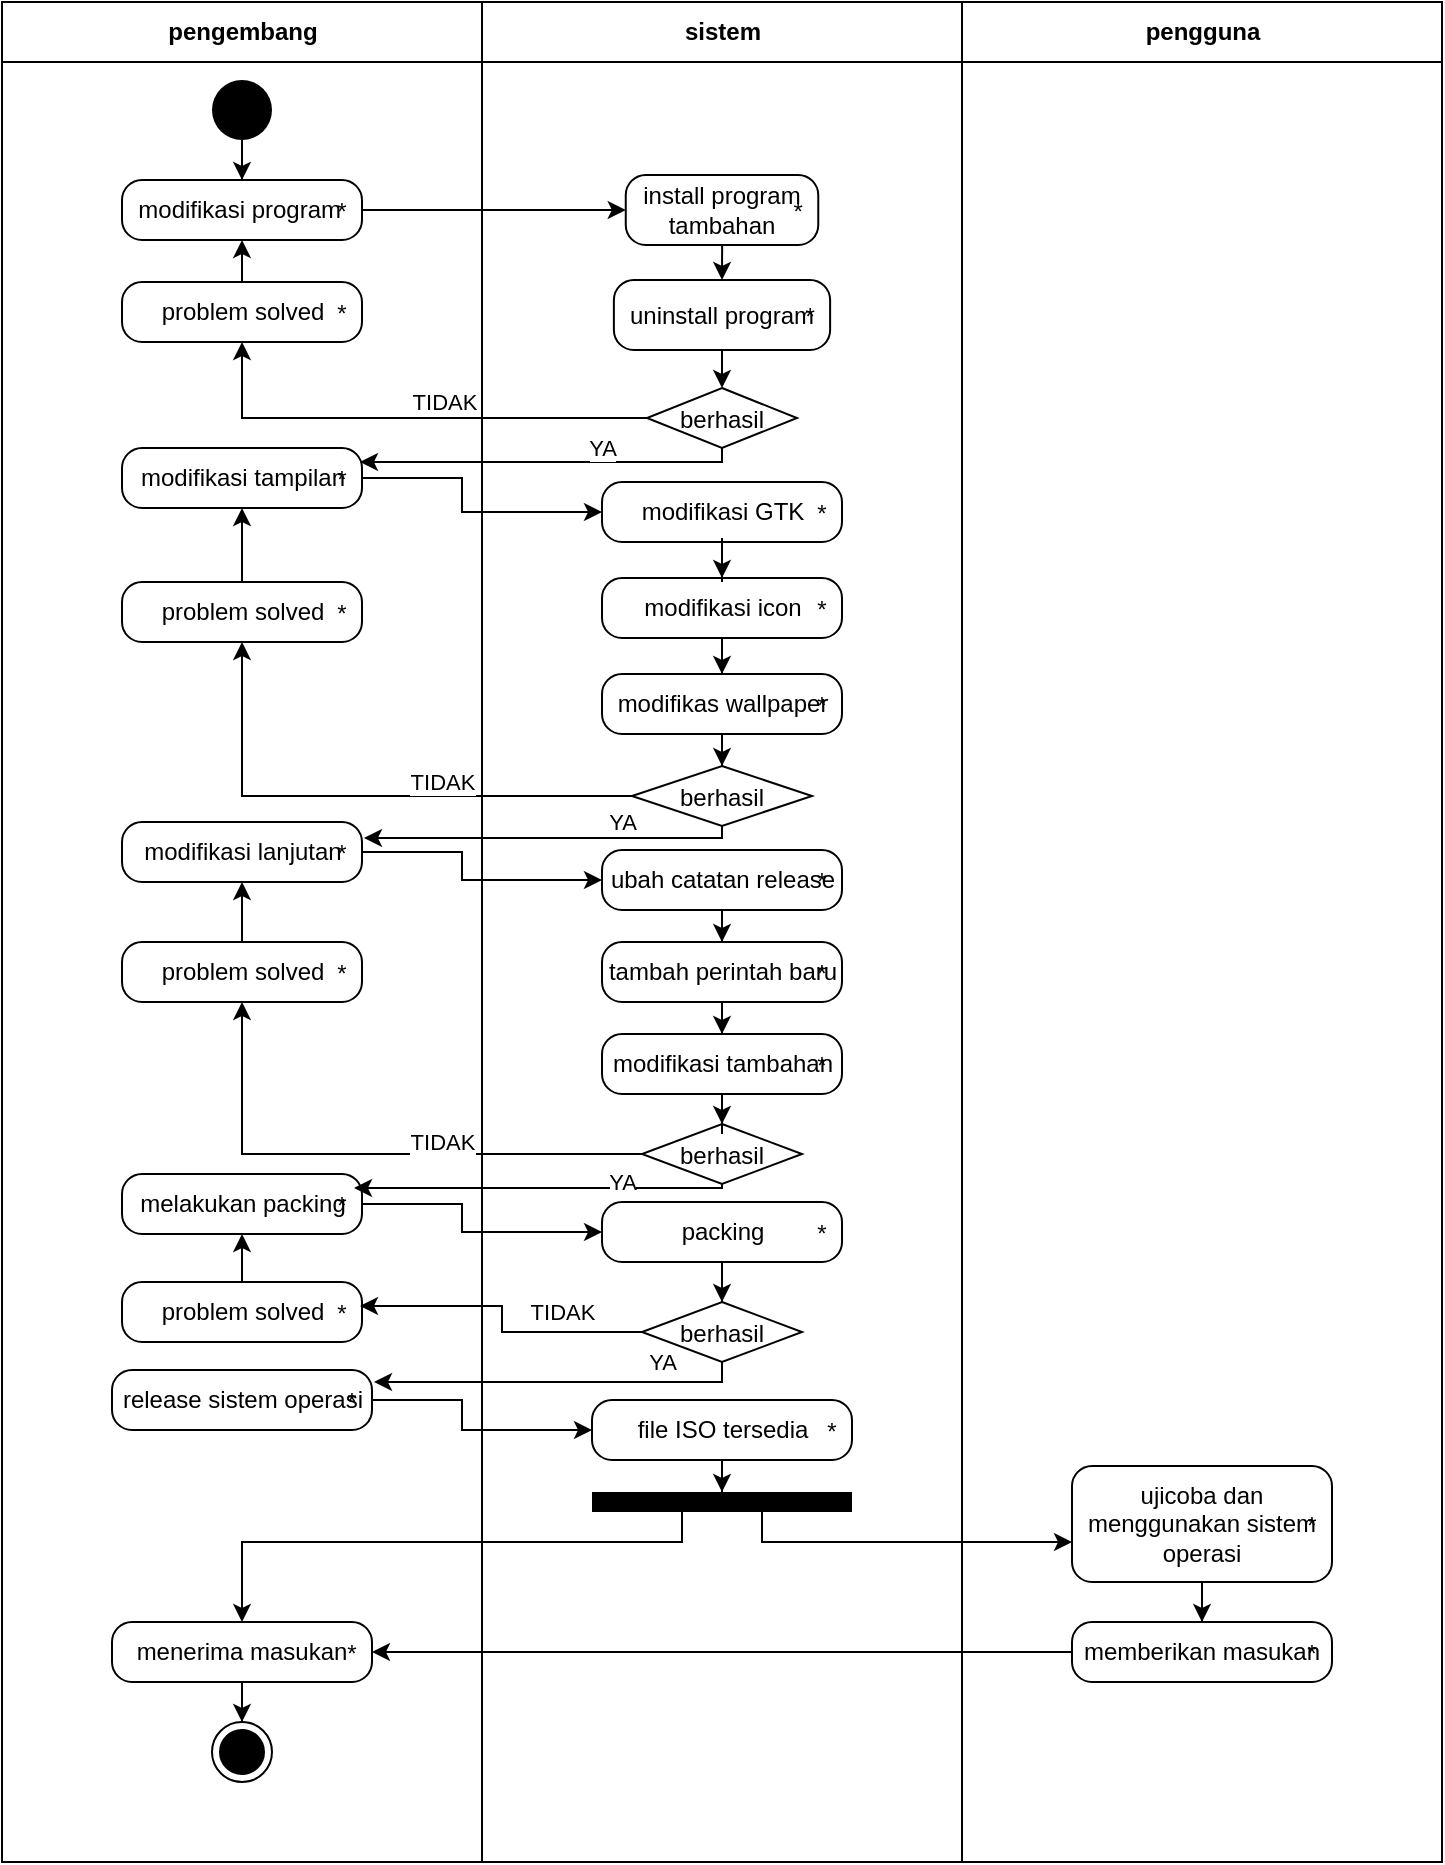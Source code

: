 <mxfile version="20.0.4" type="device"><diagram id="G7TMDS5dffAlyuT8Nf38" name="Page-1"><mxGraphModel dx="868" dy="454" grid="1" gridSize="10" guides="1" tooltips="1" connect="1" arrows="1" fold="1" page="1" pageScale="1" pageWidth="850" pageHeight="1100" math="0" shadow="0"><root><mxCell id="0"/><mxCell id="1" parent="0"/><mxCell id="K-frkIFSCqid_nL3AQE6-1" value="pengembang" style="swimlane;fontStyle=1;align=center;horizontal=1;startSize=30;collapsible=0;html=1;" parent="1" vertex="1"><mxGeometry x="40" y="40" width="240" height="930" as="geometry"/></mxCell><mxCell id="K-frkIFSCqid_nL3AQE6-9" value="" style="edgeStyle=orthogonalEdgeStyle;rounded=0;orthogonalLoop=1;jettySize=auto;html=1;" parent="K-frkIFSCqid_nL3AQE6-1" source="K-frkIFSCqid_nL3AQE6-6" target="K-frkIFSCqid_nL3AQE6-7" edge="1"><mxGeometry relative="1" as="geometry"/></mxCell><mxCell id="K-frkIFSCqid_nL3AQE6-6" value="" style="ellipse;fillColor=#000000;strokeColor=none;" parent="K-frkIFSCqid_nL3AQE6-1" vertex="1"><mxGeometry x="105" y="39" width="30" height="30" as="geometry"/></mxCell><mxCell id="K-frkIFSCqid_nL3AQE6-7" value="modifikasi program&amp;nbsp;" style="html=1;dashed=0;rounded=1;absoluteArcSize=1;arcSize=20;verticalAlign=middle;align=center;" parent="K-frkIFSCqid_nL3AQE6-1" vertex="1"><mxGeometry x="60" y="89" width="120" height="30" as="geometry"/></mxCell><mxCell id="K-frkIFSCqid_nL3AQE6-8" value="*" style="text;resizeWidth=0;resizeHeight=0;points=[];part=1;verticalAlign=middle;align=center;" parent="K-frkIFSCqid_nL3AQE6-7" vertex="1"><mxGeometry x="1" y="0.5" width="20" height="20" relative="1" as="geometry"><mxPoint x="-20" y="-10" as="offset"/></mxGeometry></mxCell><mxCell id="K-frkIFSCqid_nL3AQE6-26" value="" style="edgeStyle=orthogonalEdgeStyle;rounded=0;orthogonalLoop=1;jettySize=auto;html=1;" parent="K-frkIFSCqid_nL3AQE6-1" source="K-frkIFSCqid_nL3AQE6-23" target="K-frkIFSCqid_nL3AQE6-7" edge="1"><mxGeometry relative="1" as="geometry"/></mxCell><mxCell id="K-frkIFSCqid_nL3AQE6-23" value="problem solved" style="html=1;dashed=0;rounded=1;absoluteArcSize=1;arcSize=20;verticalAlign=middle;align=center;" parent="K-frkIFSCqid_nL3AQE6-1" vertex="1"><mxGeometry x="60" y="140" width="120" height="30" as="geometry"/></mxCell><mxCell id="K-frkIFSCqid_nL3AQE6-24" value="*" style="text;resizeWidth=0;resizeHeight=0;points=[];part=1;verticalAlign=middle;align=center;" parent="K-frkIFSCqid_nL3AQE6-23" vertex="1"><mxGeometry x="1" y="0.5" width="20" height="20" relative="1" as="geometry"><mxPoint x="-20" y="-10" as="offset"/></mxGeometry></mxCell><mxCell id="K-frkIFSCqid_nL3AQE6-27" value="modifikasi tampilan" style="html=1;dashed=0;rounded=1;absoluteArcSize=1;arcSize=20;verticalAlign=middle;align=center;" parent="K-frkIFSCqid_nL3AQE6-1" vertex="1"><mxGeometry x="60" y="223" width="120" height="30" as="geometry"/></mxCell><mxCell id="K-frkIFSCqid_nL3AQE6-28" value="*" style="text;resizeWidth=0;resizeHeight=0;points=[];part=1;verticalAlign=middle;align=center;" parent="K-frkIFSCqid_nL3AQE6-27" vertex="1"><mxGeometry x="1" y="0.5" width="20" height="20" relative="1" as="geometry"><mxPoint x="-20" y="-10" as="offset"/></mxGeometry></mxCell><mxCell id="K-frkIFSCqid_nL3AQE6-45" value="" style="edgeStyle=orthogonalEdgeStyle;rounded=0;orthogonalLoop=1;jettySize=auto;html=1;" parent="K-frkIFSCqid_nL3AQE6-1" source="K-frkIFSCqid_nL3AQE6-42" target="K-frkIFSCqid_nL3AQE6-27" edge="1"><mxGeometry relative="1" as="geometry"/></mxCell><mxCell id="K-frkIFSCqid_nL3AQE6-42" value="problem solved" style="html=1;dashed=0;rounded=1;absoluteArcSize=1;arcSize=20;verticalAlign=middle;align=center;" parent="K-frkIFSCqid_nL3AQE6-1" vertex="1"><mxGeometry x="60" y="290" width="120" height="30" as="geometry"/></mxCell><mxCell id="K-frkIFSCqid_nL3AQE6-43" value="*" style="text;resizeWidth=0;resizeHeight=0;points=[];part=1;verticalAlign=middle;align=center;" parent="K-frkIFSCqid_nL3AQE6-42" vertex="1"><mxGeometry x="1" y="0.5" width="20" height="20" relative="1" as="geometry"><mxPoint x="-20" y="-10" as="offset"/></mxGeometry></mxCell><mxCell id="K-frkIFSCqid_nL3AQE6-46" value="modifikasi lanjutan" style="html=1;dashed=0;rounded=1;absoluteArcSize=1;arcSize=20;verticalAlign=middle;align=center;" parent="K-frkIFSCqid_nL3AQE6-1" vertex="1"><mxGeometry x="60" y="410" width="120" height="30" as="geometry"/></mxCell><mxCell id="K-frkIFSCqid_nL3AQE6-47" value="*" style="text;resizeWidth=0;resizeHeight=0;points=[];part=1;verticalAlign=middle;align=center;" parent="K-frkIFSCqid_nL3AQE6-46" vertex="1"><mxGeometry x="1" y="0.5" width="20" height="20" relative="1" as="geometry"><mxPoint x="-20" y="-10" as="offset"/></mxGeometry></mxCell><mxCell id="K-frkIFSCqid_nL3AQE6-66" value="" style="edgeStyle=orthogonalEdgeStyle;rounded=0;orthogonalLoop=1;jettySize=auto;html=1;" parent="K-frkIFSCqid_nL3AQE6-1" source="K-frkIFSCqid_nL3AQE6-60" target="K-frkIFSCqid_nL3AQE6-46" edge="1"><mxGeometry relative="1" as="geometry"/></mxCell><mxCell id="K-frkIFSCqid_nL3AQE6-60" value="problem solved" style="html=1;dashed=0;rounded=1;absoluteArcSize=1;arcSize=20;verticalAlign=middle;align=center;" parent="K-frkIFSCqid_nL3AQE6-1" vertex="1"><mxGeometry x="60" y="470" width="120" height="30" as="geometry"/></mxCell><mxCell id="K-frkIFSCqid_nL3AQE6-61" value="*" style="text;resizeWidth=0;resizeHeight=0;points=[];part=1;verticalAlign=middle;align=center;" parent="K-frkIFSCqid_nL3AQE6-60" vertex="1"><mxGeometry x="1" y="0.5" width="20" height="20" relative="1" as="geometry"><mxPoint x="-20" y="-10" as="offset"/></mxGeometry></mxCell><mxCell id="K-frkIFSCqid_nL3AQE6-74" value="problem solved" style="html=1;dashed=0;rounded=1;absoluteArcSize=1;arcSize=20;verticalAlign=middle;align=center;" parent="K-frkIFSCqid_nL3AQE6-1" vertex="1"><mxGeometry x="60" y="640" width="120" height="30" as="geometry"/></mxCell><mxCell id="K-frkIFSCqid_nL3AQE6-75" value="*" style="text;resizeWidth=0;resizeHeight=0;points=[];part=1;verticalAlign=middle;align=center;" parent="K-frkIFSCqid_nL3AQE6-74" vertex="1"><mxGeometry x="1" y="0.5" width="20" height="20" relative="1" as="geometry"><mxPoint x="-20" y="-10" as="offset"/></mxGeometry></mxCell><mxCell id="K-frkIFSCqid_nL3AQE6-85" value="release sistem operasi" style="html=1;dashed=0;rounded=1;absoluteArcSize=1;arcSize=20;verticalAlign=middle;align=center;" parent="K-frkIFSCqid_nL3AQE6-1" vertex="1"><mxGeometry x="55" y="684" width="130" height="30" as="geometry"/></mxCell><mxCell id="K-frkIFSCqid_nL3AQE6-86" value="*" style="text;resizeWidth=0;resizeHeight=0;points=[];part=1;verticalAlign=middle;align=center;" parent="K-frkIFSCqid_nL3AQE6-85" vertex="1"><mxGeometry x="1" y="0.5" width="20" height="20" relative="1" as="geometry"><mxPoint x="-20" y="-10" as="offset"/></mxGeometry></mxCell><mxCell id="K-frkIFSCqid_nL3AQE6-111" value="" style="edgeStyle=orthogonalEdgeStyle;rounded=0;orthogonalLoop=1;jettySize=auto;html=1;" parent="K-frkIFSCqid_nL3AQE6-1" source="K-frkIFSCqid_nL3AQE6-105" target="K-frkIFSCqid_nL3AQE6-110" edge="1"><mxGeometry relative="1" as="geometry"/></mxCell><mxCell id="K-frkIFSCqid_nL3AQE6-105" value="menerima masukan" style="html=1;dashed=0;rounded=1;absoluteArcSize=1;arcSize=20;verticalAlign=middle;align=center;whiteSpace=wrap;" parent="K-frkIFSCqid_nL3AQE6-1" vertex="1"><mxGeometry x="55" y="810" width="130" height="30" as="geometry"/></mxCell><mxCell id="K-frkIFSCqid_nL3AQE6-106" value="*" style="text;resizeWidth=0;resizeHeight=0;points=[];part=1;verticalAlign=middle;align=center;" parent="K-frkIFSCqid_nL3AQE6-105" vertex="1"><mxGeometry x="1" y="0.5" width="20" height="20" relative="1" as="geometry"><mxPoint x="-20" y="-10" as="offset"/></mxGeometry></mxCell><mxCell id="K-frkIFSCqid_nL3AQE6-110" value="" style="ellipse;html=1;shape=endState;fillColor=#000000;strokeColor=#000000;glass=0;sketch=0;" parent="K-frkIFSCqid_nL3AQE6-1" vertex="1"><mxGeometry x="105" y="860" width="30" height="30" as="geometry"/></mxCell><mxCell id="K-frkIFSCqid_nL3AQE6-4" value="sistem" style="swimlane;fontStyle=1;align=center;horizontal=1;startSize=30;collapsible=0;html=1;" parent="1" vertex="1"><mxGeometry x="280" y="40" width="240" height="930" as="geometry"/></mxCell><mxCell id="K-frkIFSCqid_nL3AQE6-19" value="" style="edgeStyle=orthogonalEdgeStyle;rounded=0;orthogonalLoop=1;jettySize=auto;html=1;" parent="K-frkIFSCqid_nL3AQE6-4" edge="1"><mxGeometry relative="1" as="geometry"><mxPoint x="120.1" y="111.5" as="sourcePoint"/><mxPoint x="120" y="139" as="targetPoint"/></mxGeometry></mxCell><mxCell id="K-frkIFSCqid_nL3AQE6-14" value="install program tambahan" style="html=1;dashed=0;rounded=1;absoluteArcSize=1;arcSize=20;verticalAlign=middle;align=center;sketch=0;glass=0;gradientColor=none;whiteSpace=wrap;" parent="K-frkIFSCqid_nL3AQE6-4" vertex="1"><mxGeometry x="71.88" y="86.5" width="96.25" height="35" as="geometry"/></mxCell><mxCell id="K-frkIFSCqid_nL3AQE6-15" value="*" style="text;resizeWidth=0;resizeHeight=0;points=[];part=1;verticalAlign=middle;align=center;" parent="K-frkIFSCqid_nL3AQE6-14" vertex="1"><mxGeometry x="1" y="0.5" width="20" height="20" relative="1" as="geometry"><mxPoint x="-20" y="-10" as="offset"/></mxGeometry></mxCell><mxCell id="K-frkIFSCqid_nL3AQE6-22" value="" style="edgeStyle=orthogonalEdgeStyle;rounded=0;orthogonalLoop=1;jettySize=auto;html=1;" parent="K-frkIFSCqid_nL3AQE6-4" edge="1"><mxGeometry relative="1" as="geometry"><mxPoint x="120" y="174" as="sourcePoint"/><mxPoint x="120" y="193" as="targetPoint"/></mxGeometry></mxCell><mxCell id="K-frkIFSCqid_nL3AQE6-17" value="uninstall program" style="html=1;dashed=0;rounded=1;absoluteArcSize=1;arcSize=20;verticalAlign=middle;align=center;sketch=0;glass=0;gradientColor=none;whiteSpace=wrap;" parent="K-frkIFSCqid_nL3AQE6-4" vertex="1"><mxGeometry x="65.94" y="139" width="108.12" height="35" as="geometry"/></mxCell><mxCell id="K-frkIFSCqid_nL3AQE6-18" value="*" style="text;resizeWidth=0;resizeHeight=0;points=[];part=1;verticalAlign=middle;align=center;" parent="K-frkIFSCqid_nL3AQE6-17" vertex="1"><mxGeometry x="1" y="0.5" width="20" height="20" relative="1" as="geometry"><mxPoint x="-20" y="-10" as="offset"/></mxGeometry></mxCell><mxCell id="K-frkIFSCqid_nL3AQE6-20" value="berhasil" style="rhombus;glass=0;sketch=0;gradientColor=none;" parent="K-frkIFSCqid_nL3AQE6-4" vertex="1"><mxGeometry x="82.5" y="193" width="75" height="30" as="geometry"/></mxCell><mxCell id="K-frkIFSCqid_nL3AQE6-39" value="" style="edgeStyle=orthogonalEdgeStyle;rounded=0;orthogonalLoop=1;jettySize=auto;html=1;" parent="K-frkIFSCqid_nL3AQE6-4" source="K-frkIFSCqid_nL3AQE6-34" target="K-frkIFSCqid_nL3AQE6-37" edge="1"><mxGeometry relative="1" as="geometry"/></mxCell><mxCell id="K-frkIFSCqid_nL3AQE6-41" value="" style="edgeStyle=orthogonalEdgeStyle;rounded=0;orthogonalLoop=1;jettySize=auto;html=1;" parent="K-frkIFSCqid_nL3AQE6-4" source="K-frkIFSCqid_nL3AQE6-37" target="K-frkIFSCqid_nL3AQE6-40" edge="1"><mxGeometry relative="1" as="geometry"/></mxCell><mxCell id="K-frkIFSCqid_nL3AQE6-37" value="modifikas wallpaper" style="html=1;dashed=0;rounded=1;absoluteArcSize=1;arcSize=20;verticalAlign=middle;align=center;" parent="K-frkIFSCqid_nL3AQE6-4" vertex="1"><mxGeometry x="60" y="336" width="120" height="30" as="geometry"/></mxCell><mxCell id="K-frkIFSCqid_nL3AQE6-38" value="*" style="text;resizeWidth=0;resizeHeight=0;points=[];part=1;verticalAlign=middle;align=center;" parent="K-frkIFSCqid_nL3AQE6-37" vertex="1"><mxGeometry x="1" y="0.5" width="20" height="20" relative="1" as="geometry"><mxPoint x="-20" y="-10" as="offset"/></mxGeometry></mxCell><mxCell id="K-frkIFSCqid_nL3AQE6-34" value="modifikasi icon" style="html=1;dashed=0;rounded=1;absoluteArcSize=1;arcSize=20;verticalAlign=middle;align=center;" parent="K-frkIFSCqid_nL3AQE6-4" vertex="1"><mxGeometry x="60" y="288" width="120" height="30" as="geometry"/></mxCell><mxCell id="K-frkIFSCqid_nL3AQE6-35" value="*" style="text;resizeWidth=0;resizeHeight=0;points=[];part=1;verticalAlign=middle;align=center;" parent="K-frkIFSCqid_nL3AQE6-34" vertex="1"><mxGeometry x="1" y="0.5" width="20" height="20" relative="1" as="geometry"><mxPoint x="-20" y="-10" as="offset"/></mxGeometry></mxCell><mxCell id="K-frkIFSCqid_nL3AQE6-31" value="modifikasi GTK" style="html=1;dashed=0;rounded=1;absoluteArcSize=1;arcSize=20;verticalAlign=middle;align=center;" parent="K-frkIFSCqid_nL3AQE6-4" vertex="1"><mxGeometry x="60" y="240" width="120" height="30" as="geometry"/></mxCell><mxCell id="K-frkIFSCqid_nL3AQE6-32" value="*" style="text;resizeWidth=0;resizeHeight=0;points=[];part=1;verticalAlign=middle;align=center;" parent="K-frkIFSCqid_nL3AQE6-31" vertex="1"><mxGeometry x="1" y="0.5" width="20" height="20" relative="1" as="geometry"><mxPoint x="-20" y="-10" as="offset"/></mxGeometry></mxCell><mxCell id="K-frkIFSCqid_nL3AQE6-36" value="" style="edgeStyle=orthogonalEdgeStyle;rounded=0;orthogonalLoop=1;jettySize=auto;html=1;" parent="K-frkIFSCqid_nL3AQE6-4" source="K-frkIFSCqid_nL3AQE6-31" target="K-frkIFSCqid_nL3AQE6-34" edge="1"><mxGeometry relative="1" as="geometry"/></mxCell><mxCell id="K-frkIFSCqid_nL3AQE6-40" value="berhasil" style="rhombus;glass=0;sketch=0;gradientColor=none;" parent="K-frkIFSCqid_nL3AQE6-4" vertex="1"><mxGeometry x="75" y="382" width="90" height="30" as="geometry"/></mxCell><mxCell id="K-frkIFSCqid_nL3AQE6-62" value="berhasil" style="rhombus;glass=0;sketch=0;gradientColor=none;" parent="K-frkIFSCqid_nL3AQE6-4" vertex="1"><mxGeometry x="80" y="561" width="80" height="30" as="geometry"/></mxCell><mxCell id="K-frkIFSCqid_nL3AQE6-79" value="" style="edgeStyle=orthogonalEdgeStyle;rounded=0;orthogonalLoop=1;jettySize=auto;html=1;entryX=0.5;entryY=0;entryDx=0;entryDy=0;" parent="K-frkIFSCqid_nL3AQE6-4" source="K-frkIFSCqid_nL3AQE6-71" target="K-frkIFSCqid_nL3AQE6-77" edge="1"><mxGeometry relative="1" as="geometry"/></mxCell><mxCell id="K-frkIFSCqid_nL3AQE6-71" value="packing" style="html=1;dashed=0;rounded=1;absoluteArcSize=1;arcSize=20;verticalAlign=middle;align=center;" parent="K-frkIFSCqid_nL3AQE6-4" vertex="1"><mxGeometry x="60.01" y="600" width="120" height="30" as="geometry"/></mxCell><mxCell id="K-frkIFSCqid_nL3AQE6-72" value="*" style="text;resizeWidth=0;resizeHeight=0;points=[];part=1;verticalAlign=middle;align=center;" parent="K-frkIFSCqid_nL3AQE6-71" vertex="1"><mxGeometry x="1" y="0.5" width="20" height="20" relative="1" as="geometry"><mxPoint x="-20" y="-10" as="offset"/></mxGeometry></mxCell><mxCell id="K-frkIFSCqid_nL3AQE6-77" value="berhasil" style="rhombus;glass=0;sketch=0;gradientColor=none;" parent="K-frkIFSCqid_nL3AQE6-4" vertex="1"><mxGeometry x="80" y="650" width="80" height="30" as="geometry"/></mxCell><mxCell id="K-frkIFSCqid_nL3AQE6-93" style="edgeStyle=orthogonalEdgeStyle;rounded=0;orthogonalLoop=1;jettySize=auto;html=1;" parent="K-frkIFSCqid_nL3AQE6-4" source="K-frkIFSCqid_nL3AQE6-88" target="K-frkIFSCqid_nL3AQE6-91" edge="1"><mxGeometry relative="1" as="geometry"/></mxCell><mxCell id="K-frkIFSCqid_nL3AQE6-88" value="file ISO tersedia" style="html=1;dashed=0;rounded=1;absoluteArcSize=1;arcSize=20;verticalAlign=middle;align=center;" parent="K-frkIFSCqid_nL3AQE6-4" vertex="1"><mxGeometry x="55" y="699" width="130" height="30" as="geometry"/></mxCell><mxCell id="K-frkIFSCqid_nL3AQE6-89" value="*" style="text;resizeWidth=0;resizeHeight=0;points=[];part=1;verticalAlign=middle;align=center;" parent="K-frkIFSCqid_nL3AQE6-88" vertex="1"><mxGeometry x="1" y="0.5" width="20" height="20" relative="1" as="geometry"><mxPoint x="-20" y="-10" as="offset"/></mxGeometry></mxCell><mxCell id="K-frkIFSCqid_nL3AQE6-91" value="" style="fontStyle=0;labelPosition=right;verticalLabelPosition=middle;align=left;verticalAlign=middle;spacingLeft=2;html=1;points=[[0,0.5],[1,0.5]];fillColor=#000000;strokeColor=none;glass=0;sketch=0;" parent="K-frkIFSCqid_nL3AQE6-4" vertex="1"><mxGeometry x="55" y="745" width="130" height="10" as="geometry"/></mxCell><mxCell id="K-frkIFSCqid_nL3AQE6-5" value="pengguna" style="swimlane;fontStyle=1;align=center;horizontal=1;startSize=30;collapsible=0;html=1;" parent="1" vertex="1"><mxGeometry x="520" y="40" width="240" height="930" as="geometry"/></mxCell><mxCell id="K-frkIFSCqid_nL3AQE6-104" value="" style="edgeStyle=orthogonalEdgeStyle;rounded=0;orthogonalLoop=1;jettySize=auto;html=1;" parent="K-frkIFSCqid_nL3AQE6-5" source="K-frkIFSCqid_nL3AQE6-94" target="K-frkIFSCqid_nL3AQE6-102" edge="1"><mxGeometry relative="1" as="geometry"/></mxCell><mxCell id="K-frkIFSCqid_nL3AQE6-94" value="ujicoba dan menggunakan sistem operasi" style="html=1;dashed=0;rounded=1;absoluteArcSize=1;arcSize=20;verticalAlign=middle;align=center;whiteSpace=wrap;" parent="K-frkIFSCqid_nL3AQE6-5" vertex="1"><mxGeometry x="55" y="732" width="130" height="58" as="geometry"/></mxCell><mxCell id="K-frkIFSCqid_nL3AQE6-95" value="*" style="text;resizeWidth=0;resizeHeight=0;points=[];part=1;verticalAlign=middle;align=center;" parent="K-frkIFSCqid_nL3AQE6-94" vertex="1"><mxGeometry x="1" y="0.5" width="20" height="20" relative="1" as="geometry"><mxPoint x="-20" y="-10" as="offset"/></mxGeometry></mxCell><mxCell id="K-frkIFSCqid_nL3AQE6-102" value="memberikan masukan" style="html=1;dashed=0;rounded=1;absoluteArcSize=1;arcSize=20;verticalAlign=middle;align=center;whiteSpace=wrap;" parent="K-frkIFSCqid_nL3AQE6-5" vertex="1"><mxGeometry x="55" y="810" width="130" height="30" as="geometry"/></mxCell><mxCell id="K-frkIFSCqid_nL3AQE6-103" value="*" style="text;resizeWidth=0;resizeHeight=0;points=[];part=1;verticalAlign=middle;align=center;" parent="K-frkIFSCqid_nL3AQE6-102" vertex="1"><mxGeometry x="1" y="0.5" width="20" height="20" relative="1" as="geometry"><mxPoint x="-20" y="-10" as="offset"/></mxGeometry></mxCell><mxCell id="K-frkIFSCqid_nL3AQE6-16" value="" style="edgeStyle=orthogonalEdgeStyle;rounded=0;orthogonalLoop=1;jettySize=auto;html=1;" parent="1" source="K-frkIFSCqid_nL3AQE6-7" target="K-frkIFSCqid_nL3AQE6-14" edge="1"><mxGeometry relative="1" as="geometry"/></mxCell><mxCell id="K-frkIFSCqid_nL3AQE6-25" value="TIDAK" style="edgeStyle=orthogonalEdgeStyle;rounded=0;orthogonalLoop=1;jettySize=auto;html=1;entryX=0.5;entryY=1;entryDx=0;entryDy=0;" parent="1" source="K-frkIFSCqid_nL3AQE6-20" target="K-frkIFSCqid_nL3AQE6-23" edge="1"><mxGeometry x="-0.148" y="-8" relative="1" as="geometry"><mxPoint x="1" as="offset"/></mxGeometry></mxCell><mxCell id="K-frkIFSCqid_nL3AQE6-30" value="YA" style="edgeStyle=orthogonalEdgeStyle;rounded=0;orthogonalLoop=1;jettySize=auto;html=1;entryX=0.95;entryY=0.3;entryDx=0;entryDy=0;entryPerimeter=0;exitX=0.5;exitY=1;exitDx=0;exitDy=0;" parent="1" source="K-frkIFSCqid_nL3AQE6-20" edge="1"><mxGeometry x="-0.287" y="-7" relative="1" as="geometry"><mxPoint x="400" y="270" as="sourcePoint"/><mxPoint x="219" y="270" as="targetPoint"/><Array as="points"><mxPoint x="400" y="270"/></Array><mxPoint as="offset"/></mxGeometry></mxCell><mxCell id="K-frkIFSCqid_nL3AQE6-44" value="TIDAK" style="edgeStyle=orthogonalEdgeStyle;rounded=0;orthogonalLoop=1;jettySize=auto;html=1;" parent="1" source="K-frkIFSCqid_nL3AQE6-40" target="K-frkIFSCqid_nL3AQE6-42" edge="1"><mxGeometry x="-0.301" y="-7" relative="1" as="geometry"><mxPoint as="offset"/></mxGeometry></mxCell><mxCell id="K-frkIFSCqid_nL3AQE6-48" value="YA" style="edgeStyle=orthogonalEdgeStyle;rounded=0;orthogonalLoop=1;jettySize=auto;html=1;entryX=1.05;entryY=0.15;entryDx=0;entryDy=0;entryPerimeter=0;" parent="1" source="K-frkIFSCqid_nL3AQE6-40" target="K-frkIFSCqid_nL3AQE6-47" edge="1"><mxGeometry x="-0.395" y="-8" relative="1" as="geometry"><mxPoint x="260" y="450" as="targetPoint"/><Array as="points"><mxPoint x="400" y="458"/></Array><mxPoint as="offset"/></mxGeometry></mxCell><mxCell id="K-frkIFSCqid_nL3AQE6-56" value="" style="edgeStyle=orthogonalEdgeStyle;rounded=0;orthogonalLoop=1;jettySize=auto;html=1;" parent="1" source="K-frkIFSCqid_nL3AQE6-50" target="K-frkIFSCqid_nL3AQE6-54" edge="1"><mxGeometry relative="1" as="geometry"/></mxCell><mxCell id="K-frkIFSCqid_nL3AQE6-50" value="ubah catatan release" style="html=1;dashed=0;rounded=1;absoluteArcSize=1;arcSize=20;verticalAlign=middle;align=center;" parent="1" vertex="1"><mxGeometry x="340" y="464" width="120" height="30" as="geometry"/></mxCell><mxCell id="K-frkIFSCqid_nL3AQE6-51" value="*" style="text;resizeWidth=0;resizeHeight=0;points=[];part=1;verticalAlign=middle;align=center;" parent="K-frkIFSCqid_nL3AQE6-50" vertex="1"><mxGeometry x="1" y="0.5" width="20" height="20" relative="1" as="geometry"><mxPoint x="-20" y="-10" as="offset"/></mxGeometry></mxCell><mxCell id="K-frkIFSCqid_nL3AQE6-52" value="" style="edgeStyle=orthogonalEdgeStyle;rounded=0;orthogonalLoop=1;jettySize=auto;html=1;" parent="1" source="K-frkIFSCqid_nL3AQE6-46" target="K-frkIFSCqid_nL3AQE6-50" edge="1"><mxGeometry relative="1" as="geometry"><Array as="points"><mxPoint x="270" y="465"/><mxPoint x="270" y="479"/></Array></mxGeometry></mxCell><mxCell id="K-frkIFSCqid_nL3AQE6-53" style="edgeStyle=orthogonalEdgeStyle;rounded=0;orthogonalLoop=1;jettySize=auto;html=1;entryX=0;entryY=0.5;entryDx=0;entryDy=0;" parent="1" source="K-frkIFSCqid_nL3AQE6-27" target="K-frkIFSCqid_nL3AQE6-31" edge="1"><mxGeometry relative="1" as="geometry"><Array as="points"><mxPoint x="270" y="278"/><mxPoint x="270" y="295"/></Array></mxGeometry></mxCell><mxCell id="K-frkIFSCqid_nL3AQE6-59" value="" style="edgeStyle=orthogonalEdgeStyle;rounded=0;orthogonalLoop=1;jettySize=auto;html=1;" parent="1" source="K-frkIFSCqid_nL3AQE6-54" target="K-frkIFSCqid_nL3AQE6-57" edge="1"><mxGeometry relative="1" as="geometry"/></mxCell><mxCell id="K-frkIFSCqid_nL3AQE6-54" value="tambah perintah baru" style="html=1;dashed=0;rounded=1;absoluteArcSize=1;arcSize=20;verticalAlign=middle;align=center;" parent="1" vertex="1"><mxGeometry x="340" y="510" width="120" height="30" as="geometry"/></mxCell><mxCell id="K-frkIFSCqid_nL3AQE6-55" value="*" style="text;resizeWidth=0;resizeHeight=0;points=[];part=1;verticalAlign=middle;align=center;" parent="K-frkIFSCqid_nL3AQE6-54" vertex="1"><mxGeometry x="1" y="0.5" width="20" height="20" relative="1" as="geometry"><mxPoint x="-20" y="-10" as="offset"/></mxGeometry></mxCell><mxCell id="K-frkIFSCqid_nL3AQE6-64" value="" style="edgeStyle=orthogonalEdgeStyle;rounded=0;orthogonalLoop=1;jettySize=auto;html=1;" parent="1" source="K-frkIFSCqid_nL3AQE6-57" target="K-frkIFSCqid_nL3AQE6-62" edge="1"><mxGeometry relative="1" as="geometry"/></mxCell><mxCell id="K-frkIFSCqid_nL3AQE6-57" value="modifikasi tambahan" style="html=1;dashed=0;rounded=1;absoluteArcSize=1;arcSize=20;verticalAlign=middle;align=center;" parent="1" vertex="1"><mxGeometry x="340" y="556" width="120" height="30" as="geometry"/></mxCell><mxCell id="K-frkIFSCqid_nL3AQE6-58" value="*" style="text;resizeWidth=0;resizeHeight=0;points=[];part=1;verticalAlign=middle;align=center;" parent="K-frkIFSCqid_nL3AQE6-57" vertex="1"><mxGeometry x="1" y="0.5" width="20" height="20" relative="1" as="geometry"><mxPoint x="-20" y="-10" as="offset"/></mxGeometry></mxCell><mxCell id="K-frkIFSCqid_nL3AQE6-65" value="TIDAK" style="edgeStyle=orthogonalEdgeStyle;rounded=0;orthogonalLoop=1;jettySize=auto;html=1;entryX=0.5;entryY=1;entryDx=0;entryDy=0;" parent="1" source="K-frkIFSCqid_nL3AQE6-62" target="K-frkIFSCqid_nL3AQE6-60" edge="1"><mxGeometry x="-0.275" y="-6" relative="1" as="geometry"><mxPoint as="offset"/></mxGeometry></mxCell><mxCell id="K-frkIFSCqid_nL3AQE6-73" value="" style="edgeStyle=orthogonalEdgeStyle;rounded=0;orthogonalLoop=1;jettySize=auto;html=1;" parent="1" source="K-frkIFSCqid_nL3AQE6-67" target="K-frkIFSCqid_nL3AQE6-71" edge="1"><mxGeometry relative="1" as="geometry"><Array as="points"><mxPoint x="270" y="641"/><mxPoint x="270" y="655"/></Array></mxGeometry></mxCell><mxCell id="K-frkIFSCqid_nL3AQE6-67" value="melakukan packing" style="html=1;dashed=0;rounded=1;absoluteArcSize=1;arcSize=20;verticalAlign=middle;align=center;" parent="1" vertex="1"><mxGeometry x="100" y="626" width="120" height="30" as="geometry"/></mxCell><mxCell id="K-frkIFSCqid_nL3AQE6-68" value="*" style="text;resizeWidth=0;resizeHeight=0;points=[];part=1;verticalAlign=middle;align=center;" parent="K-frkIFSCqid_nL3AQE6-67" vertex="1"><mxGeometry x="1" y="0.5" width="20" height="20" relative="1" as="geometry"><mxPoint x="-20" y="-10" as="offset"/></mxGeometry></mxCell><mxCell id="K-frkIFSCqid_nL3AQE6-70" value="YA" style="edgeStyle=orthogonalEdgeStyle;rounded=0;orthogonalLoop=1;jettySize=auto;html=1;entryX=0.8;entryY=0.1;entryDx=0;entryDy=0;entryPerimeter=0;" parent="1" source="K-frkIFSCqid_nL3AQE6-62" target="K-frkIFSCqid_nL3AQE6-68" edge="1"><mxGeometry x="-0.441" y="-3" relative="1" as="geometry"><Array as="points"><mxPoint x="400" y="633"/></Array><mxPoint as="offset"/></mxGeometry></mxCell><mxCell id="K-frkIFSCqid_nL3AQE6-81" value="TIDAK" style="edgeStyle=orthogonalEdgeStyle;rounded=0;orthogonalLoop=1;jettySize=auto;html=1;entryX=0.95;entryY=0.35;entryDx=0;entryDy=0;entryPerimeter=0;" parent="1" source="K-frkIFSCqid_nL3AQE6-77" target="K-frkIFSCqid_nL3AQE6-75" edge="1"><mxGeometry x="-0.48" y="-10" relative="1" as="geometry"><mxPoint as="offset"/></mxGeometry></mxCell><mxCell id="K-frkIFSCqid_nL3AQE6-84" value="" style="edgeStyle=orthogonalEdgeStyle;rounded=0;orthogonalLoop=1;jettySize=auto;html=1;" parent="1" source="K-frkIFSCqid_nL3AQE6-74" target="K-frkIFSCqid_nL3AQE6-67" edge="1"><mxGeometry relative="1" as="geometry"/></mxCell><mxCell id="K-frkIFSCqid_nL3AQE6-87" value="YA" style="edgeStyle=orthogonalEdgeStyle;rounded=0;orthogonalLoop=1;jettySize=auto;html=1;entryX=1.05;entryY=0.05;entryDx=0;entryDy=0;entryPerimeter=0;" parent="1" source="K-frkIFSCqid_nL3AQE6-77" target="K-frkIFSCqid_nL3AQE6-86" edge="1"><mxGeometry x="-0.565" y="-10" relative="1" as="geometry"><mxPoint x="220" y="730" as="targetPoint"/><Array as="points"><mxPoint x="400" y="730"/></Array><mxPoint as="offset"/></mxGeometry></mxCell><mxCell id="K-frkIFSCqid_nL3AQE6-90" value="" style="edgeStyle=orthogonalEdgeStyle;rounded=0;orthogonalLoop=1;jettySize=auto;html=1;" parent="1" source="K-frkIFSCqid_nL3AQE6-85" target="K-frkIFSCqid_nL3AQE6-88" edge="1"><mxGeometry relative="1" as="geometry"><Array as="points"><mxPoint x="270" y="739"/><mxPoint x="270" y="754"/></Array></mxGeometry></mxCell><mxCell id="K-frkIFSCqid_nL3AQE6-107" value="" style="edgeStyle=orthogonalEdgeStyle;rounded=0;orthogonalLoop=1;jettySize=auto;html=1;" parent="1" source="K-frkIFSCqid_nL3AQE6-102" target="K-frkIFSCqid_nL3AQE6-105" edge="1"><mxGeometry relative="1" as="geometry"/></mxCell><mxCell id="K-frkIFSCqid_nL3AQE6-108" style="edgeStyle=orthogonalEdgeStyle;rounded=0;orthogonalLoop=1;jettySize=auto;html=1;" parent="1" source="K-frkIFSCqid_nL3AQE6-91" target="K-frkIFSCqid_nL3AQE6-105" edge="1"><mxGeometry relative="1" as="geometry"><Array as="points"><mxPoint x="380" y="810"/><mxPoint x="160" y="810"/></Array></mxGeometry></mxCell><mxCell id="K-frkIFSCqid_nL3AQE6-109" style="edgeStyle=orthogonalEdgeStyle;rounded=0;orthogonalLoop=1;jettySize=auto;html=1;" parent="1" source="K-frkIFSCqid_nL3AQE6-91" target="K-frkIFSCqid_nL3AQE6-94" edge="1"><mxGeometry relative="1" as="geometry"><Array as="points"><mxPoint x="420" y="810"/></Array></mxGeometry></mxCell></root></mxGraphModel></diagram></mxfile>